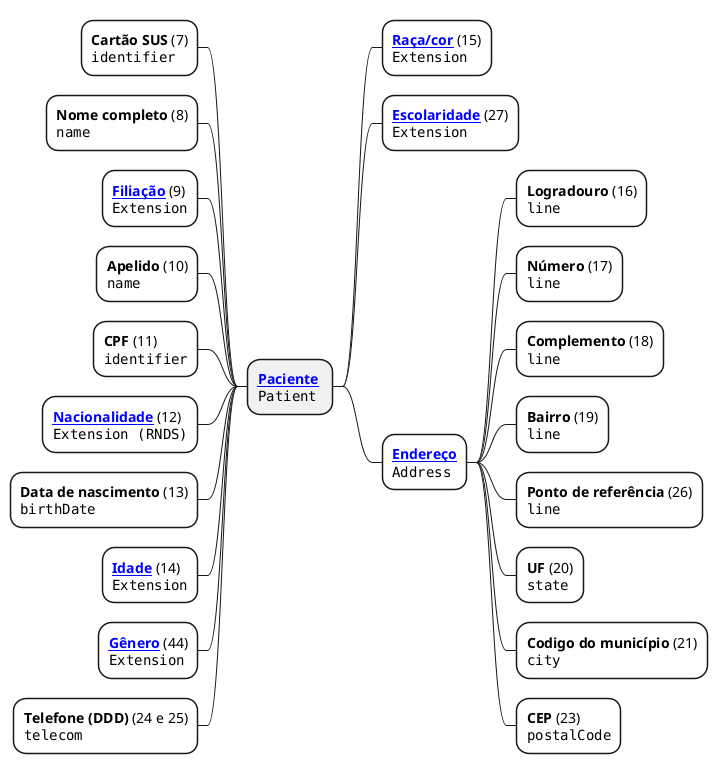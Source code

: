 @startmindmap paciente

+ **[[StructureDefinition-paciente.html Paciente]] **\n""Patient""
--[#White] **Cartão SUS** (7)\n""identifier""
--[#White] **Nome completo** (8)\n""name""
--[#White] **[[StructureDefinition-filiacao.html Filiação]]** (9)\n""Extension""
--[#White] **Apelido** (10)\n""name""
--[#White] **CPF** (11)\n""identifier""
--[#White] **[[https://simplifier.net/redenacionaldedadosemsaude/brnacionalidade Nacionalidade]]** (12)\n""Extension (RNDS)""
--[#White] **Data de nascimento** (13)\n""birthDate""
--[#White] **[[StructureDefinition-idade.html Idade]]** (14)\n""Extension""
--[#White] **[[StructureDefinition-genero.html Gênero]]** (44)\n""Extension""
--[#White] **Telefone (DDD)** (24 e 25)\n""telecom""
++[#White] **[[StructureDefinition-raca-etnia.html Raça/cor]]** (15)\n""Extension""
++[#White] **[[StructureDefinition-escolaridade.html Escolaridade]]** (27)\n""Extension""
++[#White] **[[StructureDefinition-endereco.html Endereço]]**\n""Address""
+++[#White] **Logradouro** (16)\n""line""
+++[#White] **Número** (17)\n""line""
+++[#White] **Complemento** (18)\n""line""
+++[#White] **Bairro** (19)\n""line""
+++[#White] **Ponto de referência** (26)\n""line""
+++[#White] **UF** (20)\n""state""
+++[#White] **Codigo do município** (21)\n""city""
+++[#White] **CEP** (23)\n""postalCode""


@enduml